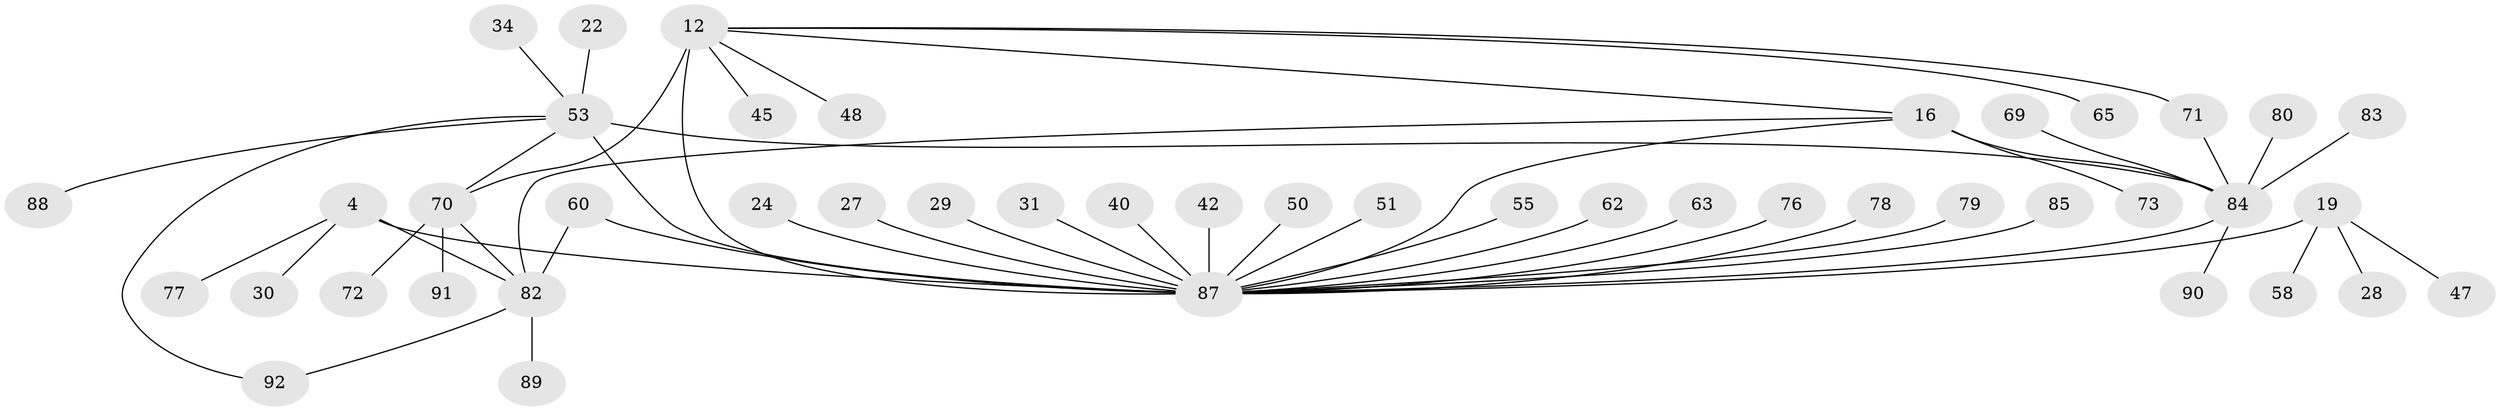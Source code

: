 // original degree distribution, {6: 0.06521739130434782, 5: 0.05434782608695652, 9: 0.010869565217391304, 8: 0.010869565217391304, 11: 0.010869565217391304, 7: 0.021739130434782608, 10: 0.010869565217391304, 13: 0.010869565217391304, 14: 0.010869565217391304, 4: 0.021739130434782608, 2: 0.20652173913043478, 1: 0.532608695652174, 3: 0.03260869565217391}
// Generated by graph-tools (version 1.1) at 2025/55/03/09/25 04:55:09]
// undirected, 46 vertices, 54 edges
graph export_dot {
graph [start="1"]
  node [color=gray90,style=filled];
  4 [super="+2"];
  12 [super="+10"];
  16 [super="+14"];
  19 [super="+17"];
  22;
  24;
  27;
  28;
  29;
  30;
  31;
  34;
  40;
  42;
  45;
  47;
  48;
  50;
  51;
  53 [super="+44+8"];
  55;
  58 [super="+33"];
  60 [super="+36"];
  62;
  63;
  65;
  69;
  70 [super="+11+56"];
  71;
  72;
  73;
  76;
  77;
  78 [super="+21"];
  79 [super="+39"];
  80;
  82 [super="+64"];
  83;
  84 [super="+61+15+26+35+37+52+68"];
  85;
  87 [super="+67+20+81"];
  88;
  89;
  90 [super="+54"];
  91 [super="+86"];
  92 [super="+74"];
  4 -- 30;
  4 -- 77;
  4 -- 87 [weight=2];
  4 -- 82 [weight=4];
  12 -- 16;
  12 -- 45;
  12 -- 48;
  12 -- 71;
  12 -- 65;
  12 -- 87 [weight=4];
  12 -- 70 [weight=4];
  16 -- 73;
  16 -- 87;
  16 -- 84 [weight=4];
  16 -- 82;
  19 -- 28;
  19 -- 47;
  19 -- 58;
  19 -- 87 [weight=5];
  22 -- 53;
  24 -- 87;
  27 -- 87;
  29 -- 87;
  31 -- 87;
  34 -- 53;
  40 -- 87;
  42 -- 87;
  50 -- 87;
  51 -- 87;
  53 -- 87 [weight=5];
  53 -- 84;
  53 -- 88;
  53 -- 92;
  53 -- 70;
  55 -- 87;
  60 -- 87;
  60 -- 82;
  62 -- 87;
  63 -- 87;
  69 -- 84;
  70 -- 82;
  70 -- 72;
  70 -- 91;
  71 -- 84;
  76 -- 87;
  78 -- 87;
  79 -- 87;
  80 -- 84;
  82 -- 89;
  82 -- 92;
  83 -- 84;
  84 -- 87 [weight=2];
  84 -- 90;
  85 -- 87;
}
